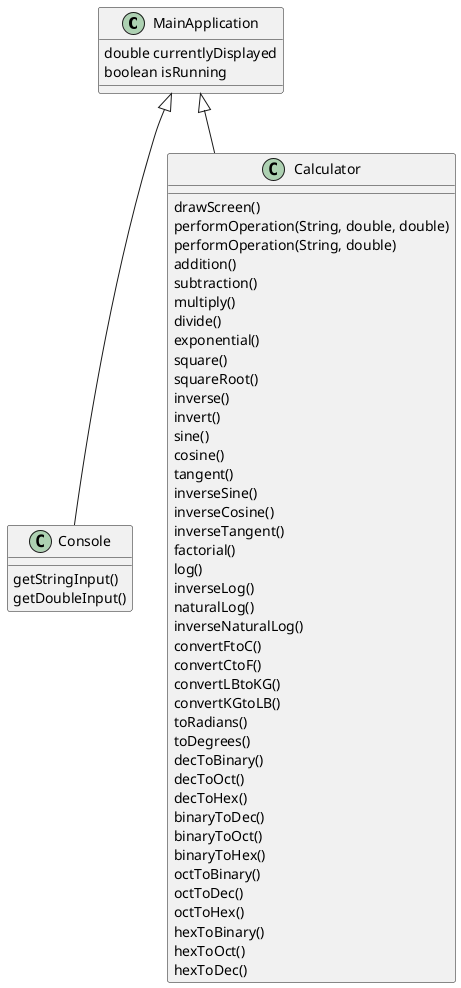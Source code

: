 @startuml
'https://plantuml.com/class-diagram

'abstract class AbstractList
'abstract AbstractCollection
'interface List
'interface Collection

class MainApplication{
    double currentlyDisplayed
    boolean isRunning


}

class Console{
    getStringInput()
    getDoubleInput()
}

class Calculator{
    drawScreen()
    performOperation(String, double, double)
    performOperation(String, double)
    addition()
    subtraction()
    multiply()
    divide()
    exponential()
    square()
    squareRoot()
    inverse()
    invert()
    sine()
    cosine()
    tangent()
    inverseSine()
    inverseCosine()
    inverseTangent()
    factorial()
    log()
    inverseLog()
    naturalLog()
    inverseNaturalLog()
    convertFtoC()
    convertCtoF()
    convertLBtoKG()
    convertKGtoLB()
    toRadians()
    toDegrees()
    decToBinary()
    decToOct()
    decToHex()
    binaryToDec()
    binaryToOct()
    binaryToHex()
    octToBinary()
    octToDec()
    octToHex()
    hexToBinary()
    hexToOct()
    hexToDec()
}

'List <|-- AbstractList
'Collection <|-- AbstractCollection

MainApplication <|-- Console
MainApplication <|-- Calculator

'class ArrayList {
'Object[] elementData
'size()
'}



@enduml